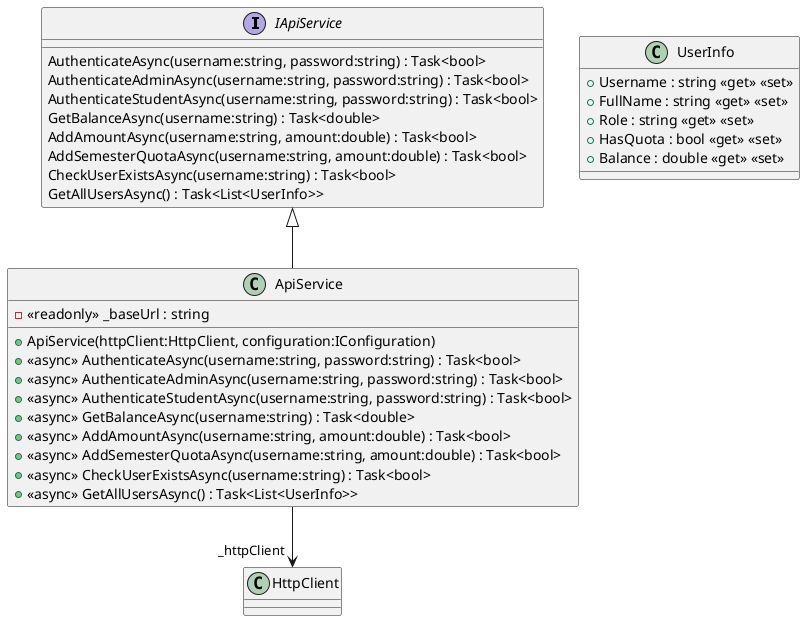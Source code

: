 @startuml
interface IApiService {
    AuthenticateAsync(username:string, password:string) : Task<bool>
    AuthenticateAdminAsync(username:string, password:string) : Task<bool>
    AuthenticateStudentAsync(username:string, password:string) : Task<bool>
    GetBalanceAsync(username:string) : Task<double>
    AddAmountAsync(username:string, amount:double) : Task<bool>
    AddSemesterQuotaAsync(username:string, amount:double) : Task<bool>
    CheckUserExistsAsync(username:string) : Task<bool>
    GetAllUsersAsync() : Task<List<UserInfo>>
}
class ApiService {
    - <<readonly>> _baseUrl : string
    + ApiService(httpClient:HttpClient, configuration:IConfiguration)
    + <<async>> AuthenticateAsync(username:string, password:string) : Task<bool>
    + <<async>> AuthenticateAdminAsync(username:string, password:string) : Task<bool>
    + <<async>> AuthenticateStudentAsync(username:string, password:string) : Task<bool>
    + <<async>> GetBalanceAsync(username:string) : Task<double>
    + <<async>> AddAmountAsync(username:string, amount:double) : Task<bool>
    + <<async>> AddSemesterQuotaAsync(username:string, amount:double) : Task<bool>
    + <<async>> CheckUserExistsAsync(username:string) : Task<bool>
    + <<async>> GetAllUsersAsync() : Task<List<UserInfo>>
}
class UserInfo {
    + Username : string <<get>> <<set>>
    + FullName : string <<get>> <<set>>
    + Role : string <<get>> <<set>>
    + HasQuota : bool <<get>> <<set>>
    + Balance : double <<get>> <<set>>
}
IApiService <|-- ApiService
ApiService --> "_httpClient" HttpClient
@enduml
